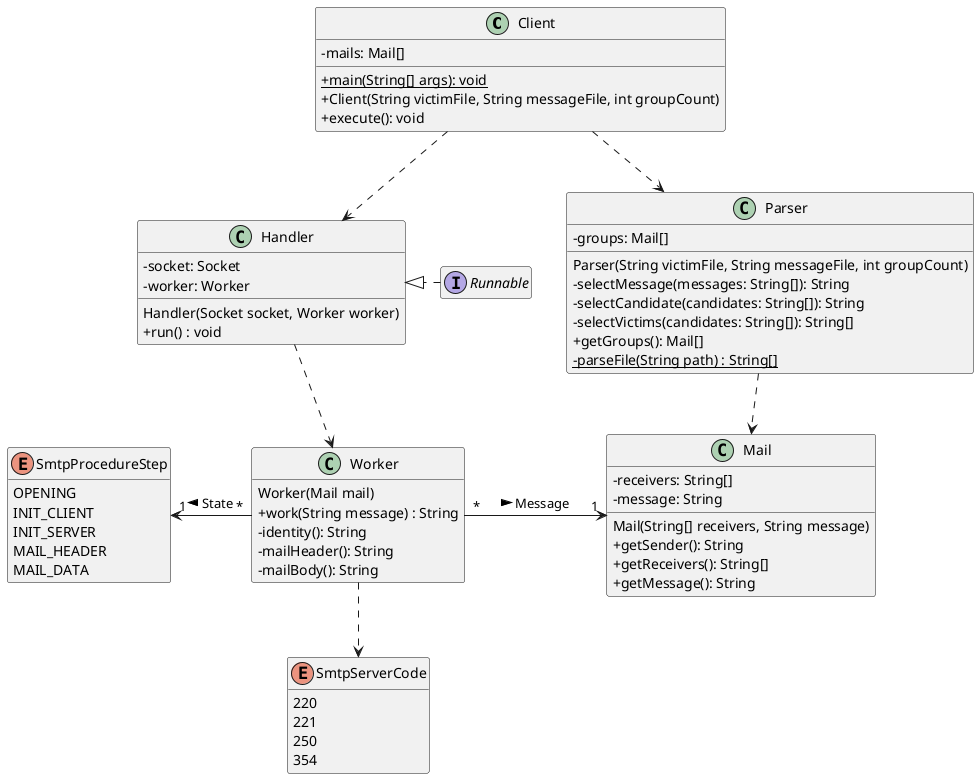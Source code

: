 @startuml
'https://plantuml.com/class-diagram
skinparam classAttributeIconSize 0
skinparam groupInheritance 3
hide empty methods
hide empty members

class Client {
    {static} + main(String[] args): void
    - mails: Mail[]
    + Client(String victimFile, String messageFile, int groupCount)
    + execute(): void
}

class Handler {
    - socket: Socket
    - worker: Worker
    Handler(Socket socket, Worker worker)
    + run() : void
}

class Worker {
    Worker(Mail mail)
    + work(String message) : String
    - identity(): String
    - mailHeader(): String
    - mailBody(): String
}

enum SmtpProcedureStep {
    OPENING
    INIT_CLIENT
    INIT_SERVER
    MAIL_HEADER
    MAIL_DATA
}

enum SmtpServerCode {
    220
    221
    250
    354
}

class Parser {
    - groups: Mail[]
    Parser(String victimFile, String messageFile, int groupCount)
    - selectMessage(messages: String[]): String
    - selectCandidate(candidates: String[]): String
    - selectVictims(candidates: String[]): String[]
    + getGroups(): Mail[]
    {static} - parseFile(String path) : String[]
}

class Mail {
    - receivers: String[]
    - message: String
    Mail(String[] receivers, String message)
    + getSender(): String
    + getReceivers(): String[]
    + getMessage(): String
}

interface Runnable

Client ..> Handler
Client ..> Parser
Handler .down.> Worker
Runnable .right.|> Handler
Parser ..> Mail
Worker "*" -right-> "1" Mail : "Message >"
Worker "*" -left-> "1" SmtpProcedureStep : "State >"
Worker .down.> SmtpServerCode
@enduml